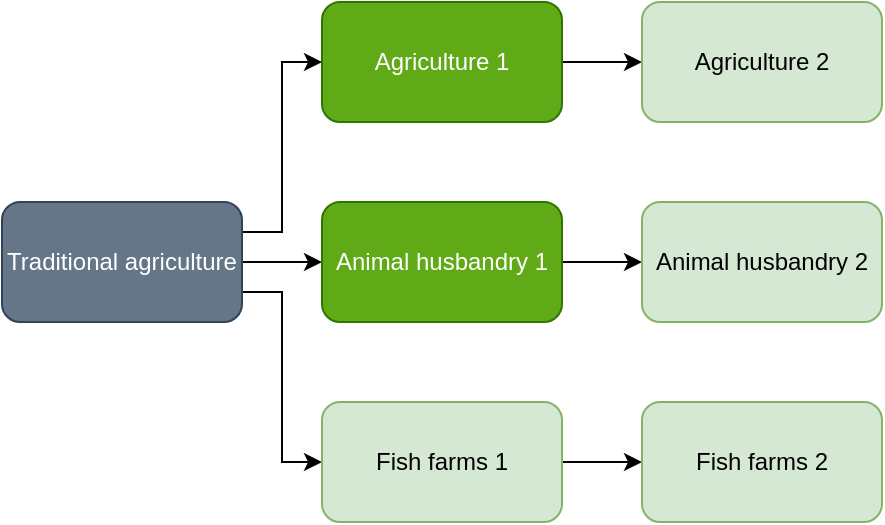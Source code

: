<mxfile version="12.9.14" type="device"><diagram id="LedFDNFGqE6Cl8IhY1LK" name="Page-1"><mxGraphModel dx="1038" dy="575" grid="1" gridSize="10" guides="1" tooltips="1" connect="1" arrows="1" fold="1" page="1" pageScale="1" pageWidth="850" pageHeight="1100" math="0" shadow="0"><root><mxCell id="0"/><mxCell id="1" parent="0"/><mxCell id="yZSxj8XaHKwy_IkedrWz-9" style="edgeStyle=orthogonalEdgeStyle;rounded=0;orthogonalLoop=1;jettySize=auto;html=1;exitX=1;exitY=0.5;exitDx=0;exitDy=0;entryX=0;entryY=0.5;entryDx=0;entryDy=0;" parent="1" source="yZSxj8XaHKwy_IkedrWz-1" target="yZSxj8XaHKwy_IkedrWz-6" edge="1"><mxGeometry relative="1" as="geometry"/></mxCell><mxCell id="yZSxj8XaHKwy_IkedrWz-1" value="Agriculture 1" style="rounded=1;whiteSpace=wrap;html=1;fillColor=#60a917;strokeColor=#2D7600;fontColor=#ffffff;" parent="1" vertex="1"><mxGeometry x="240" y="360" width="120" height="60" as="geometry"/></mxCell><mxCell id="yZSxj8XaHKwy_IkedrWz-10" style="edgeStyle=orthogonalEdgeStyle;rounded=0;orthogonalLoop=1;jettySize=auto;html=1;exitX=1;exitY=0.25;exitDx=0;exitDy=0;entryX=0;entryY=0.5;entryDx=0;entryDy=0;" parent="1" source="yZSxj8XaHKwy_IkedrWz-2" target="yZSxj8XaHKwy_IkedrWz-1" edge="1"><mxGeometry relative="1" as="geometry"/></mxCell><mxCell id="yZSxj8XaHKwy_IkedrWz-16" style="edgeStyle=orthogonalEdgeStyle;rounded=0;orthogonalLoop=1;jettySize=auto;html=1;exitX=1;exitY=0.5;exitDx=0;exitDy=0;entryX=0;entryY=0.5;entryDx=0;entryDy=0;" parent="1" source="yZSxj8XaHKwy_IkedrWz-2" target="yZSxj8XaHKwy_IkedrWz-3" edge="1"><mxGeometry relative="1" as="geometry"/></mxCell><mxCell id="yZSxj8XaHKwy_IkedrWz-17" style="edgeStyle=orthogonalEdgeStyle;rounded=0;orthogonalLoop=1;jettySize=auto;html=1;exitX=1;exitY=0.75;exitDx=0;exitDy=0;entryX=0;entryY=0.5;entryDx=0;entryDy=0;" parent="1" source="yZSxj8XaHKwy_IkedrWz-2" target="yZSxj8XaHKwy_IkedrWz-13" edge="1"><mxGeometry relative="1" as="geometry"/></mxCell><mxCell id="yZSxj8XaHKwy_IkedrWz-2" value="Traditional agriculture" style="rounded=1;whiteSpace=wrap;html=1;fillColor=#647687;strokeColor=#314354;fontColor=#ffffff;" parent="1" vertex="1"><mxGeometry x="80" y="460" width="120" height="60" as="geometry"/></mxCell><mxCell id="yZSxj8XaHKwy_IkedrWz-18" style="edgeStyle=orthogonalEdgeStyle;rounded=0;orthogonalLoop=1;jettySize=auto;html=1;exitX=1;exitY=0.5;exitDx=0;exitDy=0;entryX=0;entryY=0.5;entryDx=0;entryDy=0;" parent="1" source="yZSxj8XaHKwy_IkedrWz-3" target="yZSxj8XaHKwy_IkedrWz-14" edge="1"><mxGeometry relative="1" as="geometry"/></mxCell><mxCell id="yZSxj8XaHKwy_IkedrWz-3" value="Animal husbandry 1" style="rounded=1;whiteSpace=wrap;html=1;fillColor=#60a917;strokeColor=#2D7600;fontColor=#ffffff;" parent="1" vertex="1"><mxGeometry x="240" y="460" width="120" height="60" as="geometry"/></mxCell><mxCell id="yZSxj8XaHKwy_IkedrWz-6" value="Agriculture 2" style="rounded=1;whiteSpace=wrap;html=1;fillColor=#d5e8d4;strokeColor=#82b366;" parent="1" vertex="1"><mxGeometry x="400" y="360" width="120" height="60" as="geometry"/></mxCell><mxCell id="yZSxj8XaHKwy_IkedrWz-19" style="edgeStyle=orthogonalEdgeStyle;rounded=0;orthogonalLoop=1;jettySize=auto;html=1;exitX=1;exitY=0.5;exitDx=0;exitDy=0;entryX=0;entryY=0.5;entryDx=0;entryDy=0;" parent="1" source="yZSxj8XaHKwy_IkedrWz-13" target="yZSxj8XaHKwy_IkedrWz-15" edge="1"><mxGeometry relative="1" as="geometry"/></mxCell><mxCell id="yZSxj8XaHKwy_IkedrWz-13" value="Fish farms 1" style="rounded=1;whiteSpace=wrap;html=1;fillColor=#d5e8d4;strokeColor=#82b366;" parent="1" vertex="1"><mxGeometry x="240" y="560" width="120" height="60" as="geometry"/></mxCell><mxCell id="yZSxj8XaHKwy_IkedrWz-14" value="Animal husbandry 2" style="rounded=1;whiteSpace=wrap;html=1;fillColor=#d5e8d4;strokeColor=#82b366;" parent="1" vertex="1"><mxGeometry x="400" y="460" width="120" height="60" as="geometry"/></mxCell><mxCell id="yZSxj8XaHKwy_IkedrWz-15" value="Fish farms 2" style="rounded=1;whiteSpace=wrap;html=1;fillColor=#d5e8d4;strokeColor=#82b366;" parent="1" vertex="1"><mxGeometry x="400" y="560" width="120" height="60" as="geometry"/></mxCell></root></mxGraphModel></diagram></mxfile>